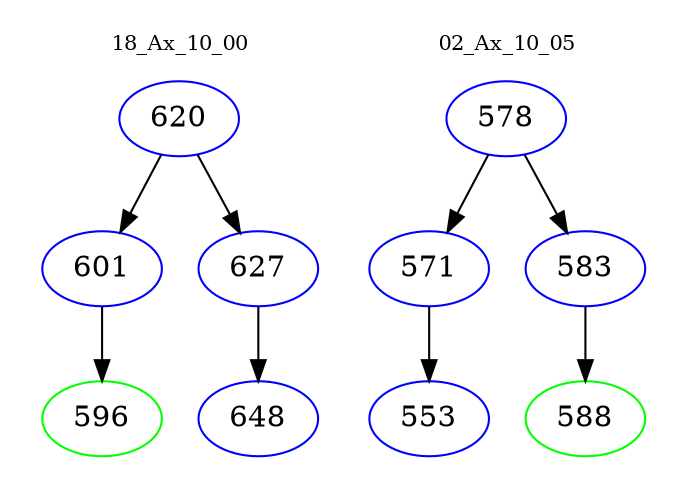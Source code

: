 digraph{
subgraph cluster_0 {
color = white
label = "18_Ax_10_00";
fontsize=10;
T0_620 [label="620", color="blue"]
T0_620 -> T0_601 [color="black"]
T0_601 [label="601", color="blue"]
T0_601 -> T0_596 [color="black"]
T0_596 [label="596", color="green"]
T0_620 -> T0_627 [color="black"]
T0_627 [label="627", color="blue"]
T0_627 -> T0_648 [color="black"]
T0_648 [label="648", color="blue"]
}
subgraph cluster_1 {
color = white
label = "02_Ax_10_05";
fontsize=10;
T1_578 [label="578", color="blue"]
T1_578 -> T1_571 [color="black"]
T1_571 [label="571", color="blue"]
T1_571 -> T1_553 [color="black"]
T1_553 [label="553", color="blue"]
T1_578 -> T1_583 [color="black"]
T1_583 [label="583", color="blue"]
T1_583 -> T1_588 [color="black"]
T1_588 [label="588", color="green"]
}
}
